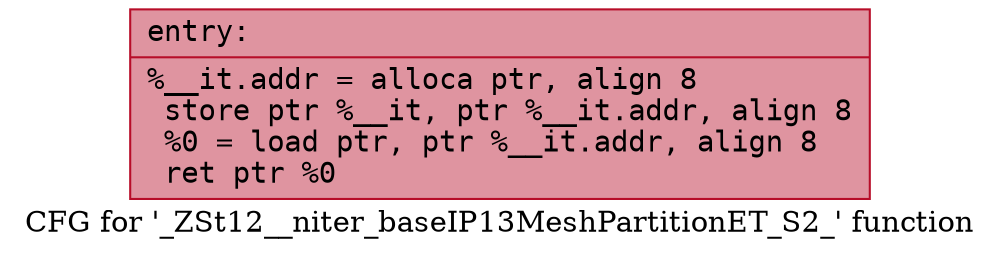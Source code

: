 digraph "CFG for '_ZSt12__niter_baseIP13MeshPartitionET_S2_' function" {
	label="CFG for '_ZSt12__niter_baseIP13MeshPartitionET_S2_' function";

	Node0x55dab4845b80 [shape=record,color="#b70d28ff", style=filled, fillcolor="#b70d2870" fontname="Courier",label="{entry:\l|  %__it.addr = alloca ptr, align 8\l  store ptr %__it, ptr %__it.addr, align 8\l  %0 = load ptr, ptr %__it.addr, align 8\l  ret ptr %0\l}"];
}
